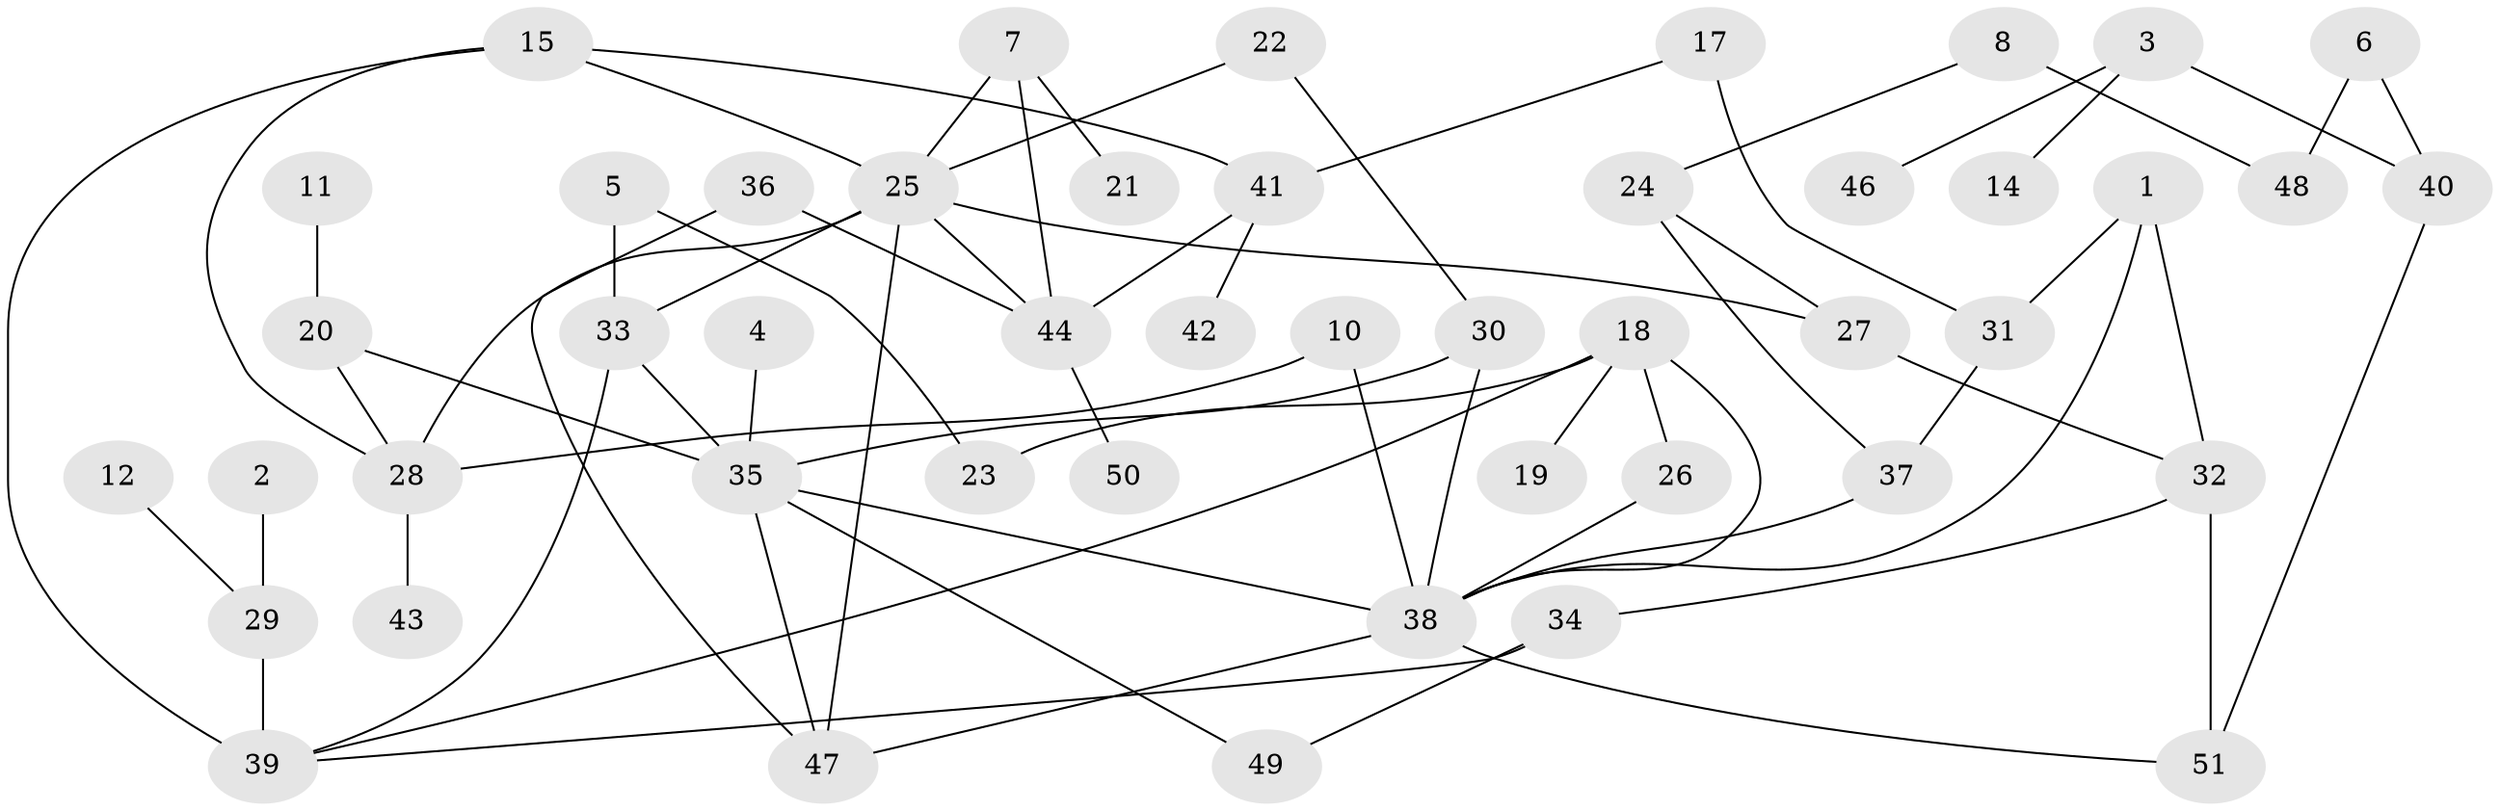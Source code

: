 // original degree distribution, {2: 0.27722772277227725, 3: 0.21782178217821782, 1: 0.2079207920792079, 4: 0.16831683168316833, 5: 0.04950495049504951, 6: 0.039603960396039604, 0: 0.039603960396039604}
// Generated by graph-tools (version 1.1) at 2025/00/03/09/25 03:00:42]
// undirected, 47 vertices, 68 edges
graph export_dot {
graph [start="1"]
  node [color=gray90,style=filled];
  1;
  2;
  3;
  4;
  5;
  6;
  7;
  8;
  10;
  11;
  12;
  14;
  15;
  17;
  18;
  19;
  20;
  21;
  22;
  23;
  24;
  25;
  26;
  27;
  28;
  29;
  30;
  31;
  32;
  33;
  34;
  35;
  36;
  37;
  38;
  39;
  40;
  41;
  42;
  43;
  44;
  46;
  47;
  48;
  49;
  50;
  51;
  1 -- 31 [weight=1.0];
  1 -- 32 [weight=1.0];
  1 -- 38 [weight=1.0];
  2 -- 29 [weight=1.0];
  3 -- 14 [weight=1.0];
  3 -- 40 [weight=1.0];
  3 -- 46 [weight=1.0];
  4 -- 35 [weight=1.0];
  5 -- 23 [weight=1.0];
  5 -- 33 [weight=1.0];
  6 -- 40 [weight=1.0];
  6 -- 48 [weight=1.0];
  7 -- 21 [weight=1.0];
  7 -- 25 [weight=1.0];
  7 -- 44 [weight=1.0];
  8 -- 24 [weight=1.0];
  8 -- 48 [weight=2.0];
  10 -- 28 [weight=1.0];
  10 -- 38 [weight=1.0];
  11 -- 20 [weight=1.0];
  12 -- 29 [weight=1.0];
  15 -- 25 [weight=1.0];
  15 -- 28 [weight=1.0];
  15 -- 39 [weight=1.0];
  15 -- 41 [weight=1.0];
  17 -- 31 [weight=1.0];
  17 -- 41 [weight=1.0];
  18 -- 19 [weight=1.0];
  18 -- 23 [weight=1.0];
  18 -- 26 [weight=1.0];
  18 -- 38 [weight=1.0];
  18 -- 39 [weight=1.0];
  20 -- 28 [weight=1.0];
  20 -- 35 [weight=2.0];
  22 -- 25 [weight=1.0];
  22 -- 30 [weight=1.0];
  24 -- 27 [weight=1.0];
  24 -- 37 [weight=1.0];
  25 -- 27 [weight=2.0];
  25 -- 28 [weight=1.0];
  25 -- 33 [weight=1.0];
  25 -- 44 [weight=1.0];
  25 -- 47 [weight=1.0];
  26 -- 38 [weight=1.0];
  27 -- 32 [weight=1.0];
  28 -- 43 [weight=1.0];
  29 -- 39 [weight=3.0];
  30 -- 35 [weight=1.0];
  30 -- 38 [weight=2.0];
  31 -- 37 [weight=1.0];
  32 -- 34 [weight=1.0];
  32 -- 51 [weight=1.0];
  33 -- 35 [weight=2.0];
  33 -- 39 [weight=1.0];
  34 -- 39 [weight=1.0];
  34 -- 49 [weight=1.0];
  35 -- 38 [weight=1.0];
  35 -- 47 [weight=1.0];
  35 -- 49 [weight=1.0];
  36 -- 44 [weight=2.0];
  36 -- 47 [weight=1.0];
  37 -- 38 [weight=1.0];
  38 -- 47 [weight=1.0];
  38 -- 51 [weight=1.0];
  40 -- 51 [weight=1.0];
  41 -- 42 [weight=1.0];
  41 -- 44 [weight=2.0];
  44 -- 50 [weight=1.0];
}
